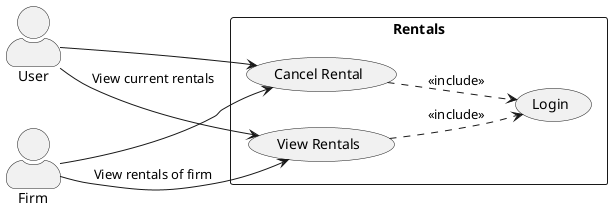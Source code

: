@startuml
'https://plantuml.com/use-case-diagram
left to right direction
skinparam actorStyle awesome
skinparam packageStyle rect

actor "User" as user
actor "Firm" as firm

rectangle "Rentals" {
    usecase "Cancel Rental" as cancel
    usecase "View Rentals" as view

    usecase "Login" as login

    cancel ..> login : <<include>>
    view ..> login : <<include>>
}

' Firm
firm --> cancel
firm --> view : View rentals of firm

' User
user --> cancel
user --> view : View current rentals

@enduml